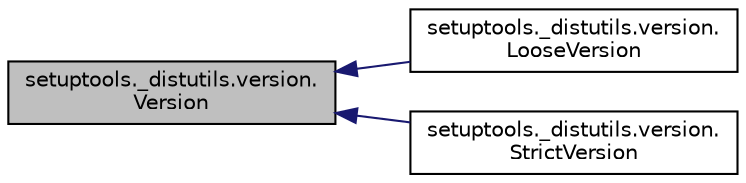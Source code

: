 digraph "setuptools._distutils.version.Version"
{
 // LATEX_PDF_SIZE
  edge [fontname="Helvetica",fontsize="10",labelfontname="Helvetica",labelfontsize="10"];
  node [fontname="Helvetica",fontsize="10",shape=record];
  rankdir="LR";
  Node1 [label="setuptools._distutils.version.\lVersion",height=0.2,width=0.4,color="black", fillcolor="grey75", style="filled", fontcolor="black",tooltip=" "];
  Node1 -> Node2 [dir="back",color="midnightblue",fontsize="10",style="solid",fontname="Helvetica"];
  Node2 [label="setuptools._distutils.version.\lLooseVersion",height=0.2,width=0.4,color="black", fillcolor="white", style="filled",URL="$classsetuptools_1_1__distutils_1_1version_1_1LooseVersion.html",tooltip=" "];
  Node1 -> Node3 [dir="back",color="midnightblue",fontsize="10",style="solid",fontname="Helvetica"];
  Node3 [label="setuptools._distutils.version.\lStrictVersion",height=0.2,width=0.4,color="black", fillcolor="white", style="filled",URL="$classsetuptools_1_1__distutils_1_1version_1_1StrictVersion.html",tooltip=" "];
}
